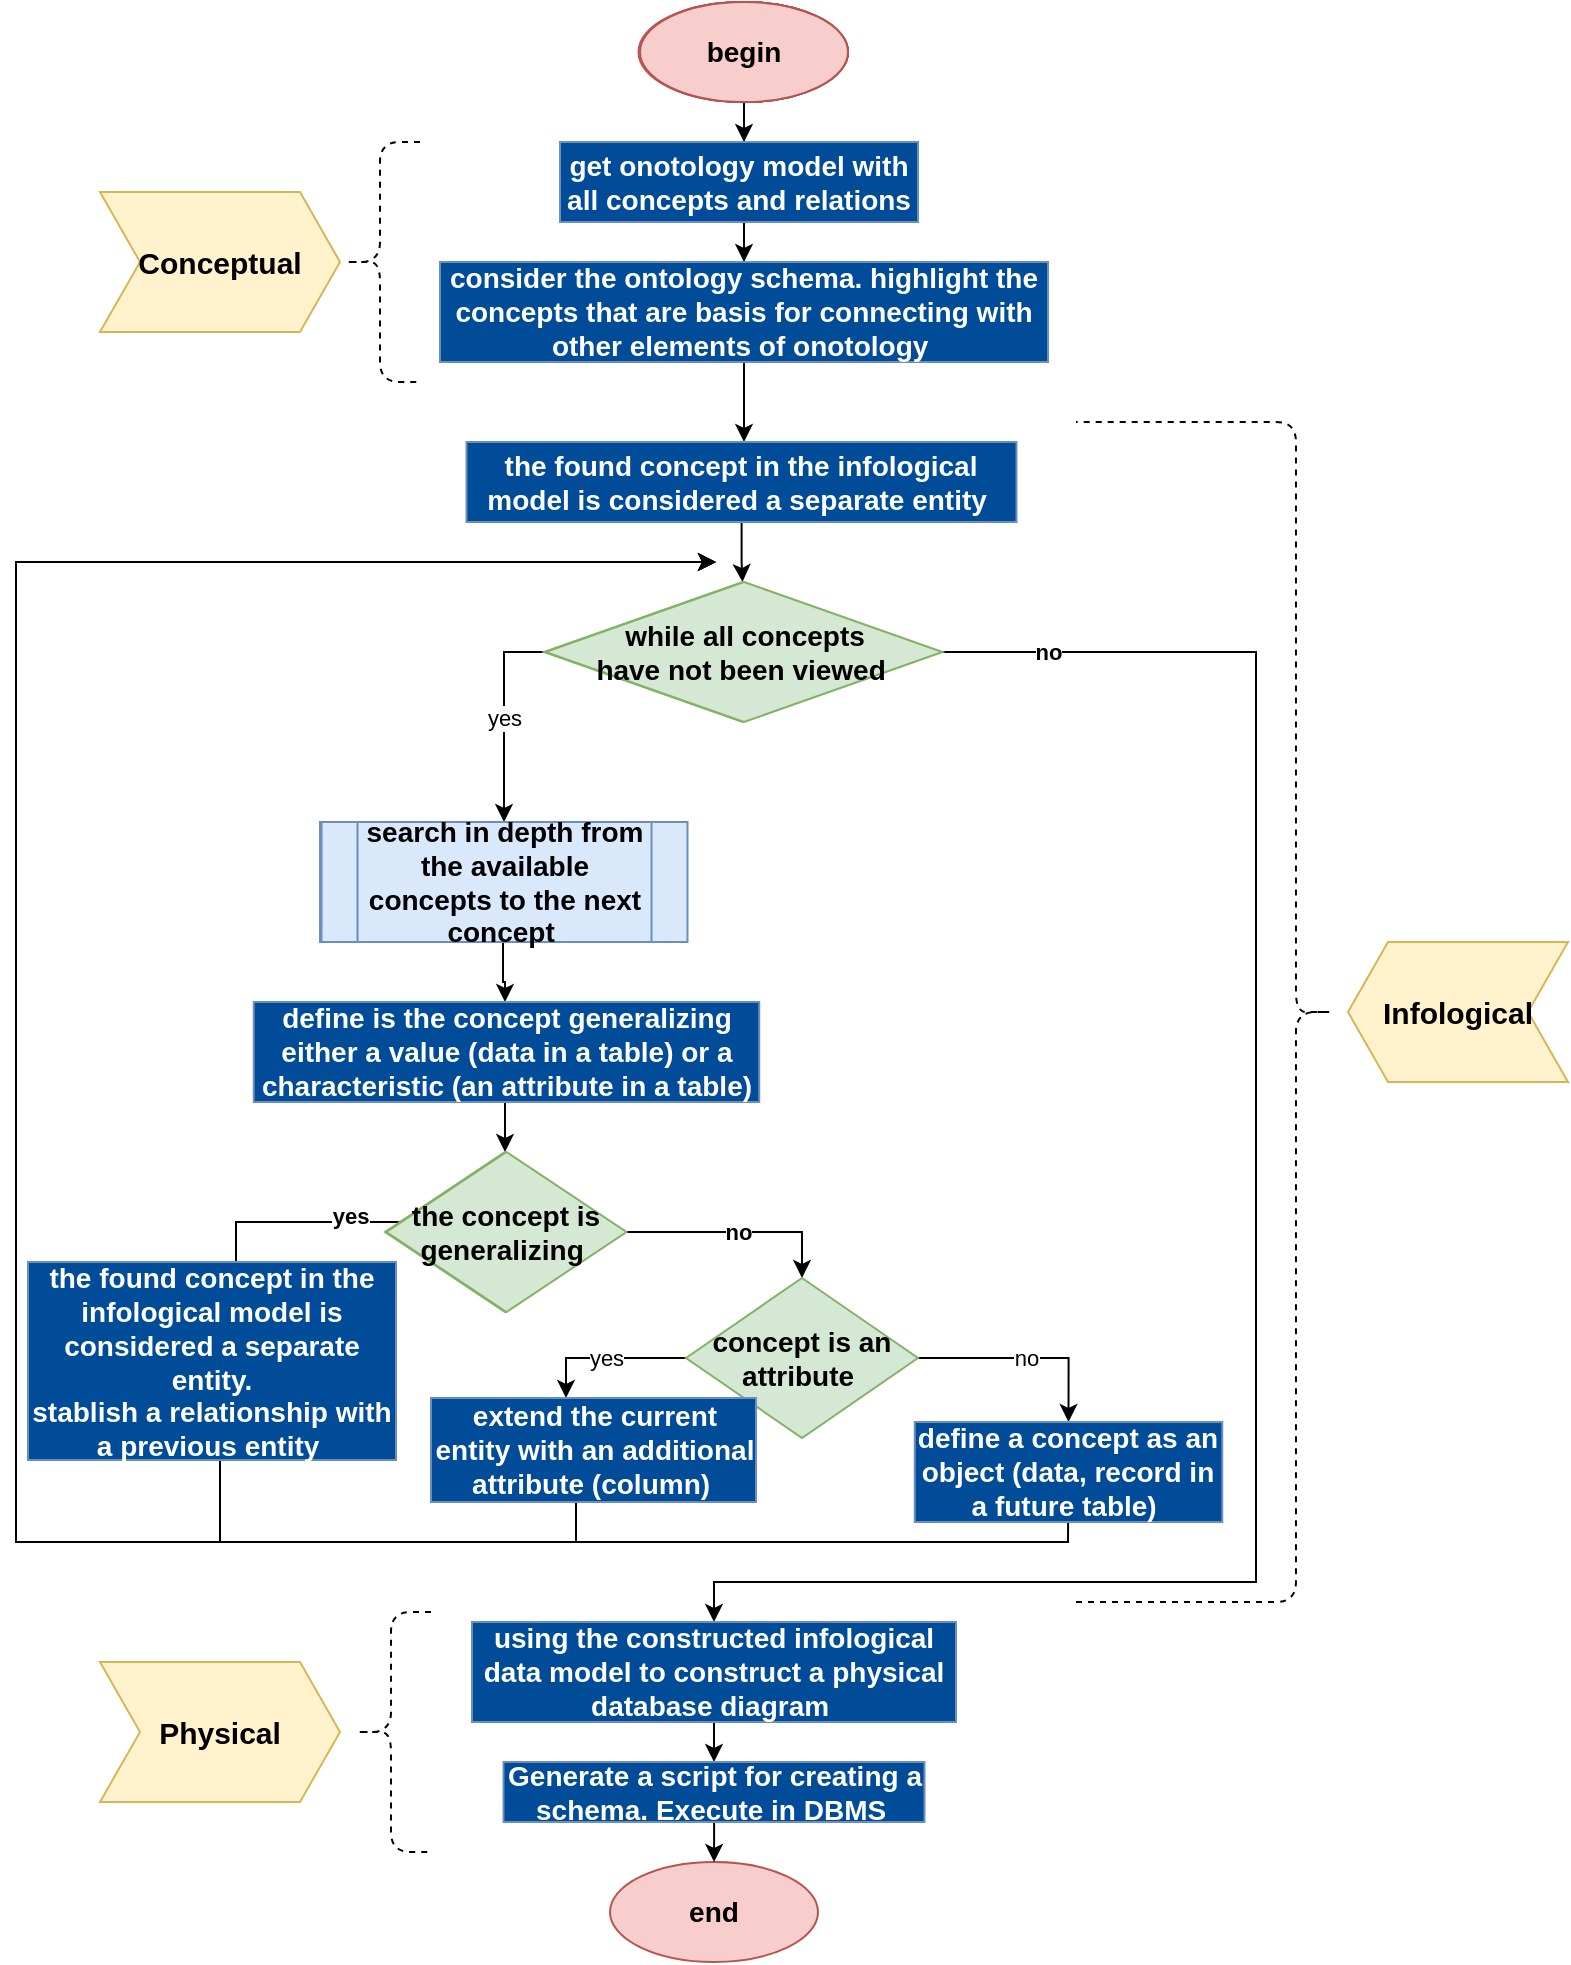 <mxfile version="14.6.10" type="github" pages="2">
  <diagram id="Xs16xnLaUw3Ui5Q5YbHP" name="Page-2">
    <mxGraphModel dx="1381" dy="764" grid="1" gridSize="10" guides="1" tooltips="1" connect="1" arrows="1" fold="1" page="1" pageScale="1" pageWidth="827" pageHeight="1169" math="0" shadow="0">
      <root>
        <mxCell id="WkHsH0A4d1GKPgpf2KQl-0" />
        <mxCell id="WkHsH0A4d1GKPgpf2KQl-1" parent="WkHsH0A4d1GKPgpf2KQl-0" />
        <mxCell id="WkHsH0A4d1GKPgpf2KQl-3" style="edgeStyle=orthogonalEdgeStyle;rounded=0;orthogonalLoop=1;jettySize=auto;html=1;" parent="WkHsH0A4d1GKPgpf2KQl-1" source="WkHsH0A4d1GKPgpf2KQl-4" target="WkHsH0A4d1GKPgpf2KQl-7" edge="1">
          <mxGeometry relative="1" as="geometry" />
        </mxCell>
        <mxCell id="WkHsH0A4d1GKPgpf2KQl-4" value="begin" style="ellipse;whiteSpace=wrap;html=1;" parent="WkHsH0A4d1GKPgpf2KQl-1" vertex="1">
          <mxGeometry x="362" y="10" width="104" height="50" as="geometry" />
        </mxCell>
        <mxCell id="WkHsH0A4d1GKPgpf2KQl-5" value="end" style="ellipse;whiteSpace=wrap;html=1;fontStyle=1;fillColor=#f8cecc;strokeColor=#b85450;fontSize=14;" parent="WkHsH0A4d1GKPgpf2KQl-1" vertex="1">
          <mxGeometry x="347" y="940" width="104" height="50" as="geometry" />
        </mxCell>
        <mxCell id="WkHsH0A4d1GKPgpf2KQl-6" style="edgeStyle=orthogonalEdgeStyle;rounded=0;orthogonalLoop=1;jettySize=auto;html=1;" parent="WkHsH0A4d1GKPgpf2KQl-1" source="WkHsH0A4d1GKPgpf2KQl-7" target="WkHsH0A4d1GKPgpf2KQl-44" edge="1">
          <mxGeometry relative="1" as="geometry">
            <mxPoint x="119.5" y="140" as="targetPoint" />
          </mxGeometry>
        </mxCell>
        <mxCell id="WkHsH0A4d1GKPgpf2KQl-7" value="get onotology model with all concepts and relations" style="rounded=0;whiteSpace=wrap;html=1;" parent="WkHsH0A4d1GKPgpf2KQl-1" vertex="1">
          <mxGeometry x="341" y="80" width="146" height="40" as="geometry" />
        </mxCell>
        <mxCell id="WkHsH0A4d1GKPgpf2KQl-8" style="edgeStyle=orthogonalEdgeStyle;rounded=0;orthogonalLoop=1;jettySize=auto;html=1;" parent="WkHsH0A4d1GKPgpf2KQl-1" source="WkHsH0A4d1GKPgpf2KQl-45" target="WkHsH0A4d1GKPgpf2KQl-12" edge="1">
          <mxGeometry relative="1" as="geometry">
            <mxPoint x="414.059" y="280" as="sourcePoint" />
          </mxGeometry>
        </mxCell>
        <mxCell id="WkHsH0A4d1GKPgpf2KQl-9" value="yes" style="edgeStyle=orthogonalEdgeStyle;rounded=0;orthogonalLoop=1;jettySize=auto;html=1;exitX=0;exitY=0.5;exitDx=0;exitDy=0;" parent="WkHsH0A4d1GKPgpf2KQl-1" source="WkHsH0A4d1GKPgpf2KQl-12" target="WkHsH0A4d1GKPgpf2KQl-15" edge="1">
          <mxGeometry relative="1" as="geometry">
            <Array as="points">
              <mxPoint x="294" y="335" />
            </Array>
          </mxGeometry>
        </mxCell>
        <mxCell id="WkHsH0A4d1GKPgpf2KQl-10" style="edgeStyle=orthogonalEdgeStyle;rounded=0;orthogonalLoop=1;jettySize=auto;html=1;entryX=0.5;entryY=0;entryDx=0;entryDy=0;" parent="WkHsH0A4d1GKPgpf2KQl-1" source="WkHsH0A4d1GKPgpf2KQl-12" target="WkHsH0A4d1GKPgpf2KQl-49" edge="1">
          <mxGeometry relative="1" as="geometry">
            <mxPoint x="413.25" y="840" as="targetPoint" />
            <Array as="points">
              <mxPoint x="670" y="335" />
              <mxPoint x="670" y="800" />
              <mxPoint x="399" y="800" />
            </Array>
          </mxGeometry>
        </mxCell>
        <mxCell id="WkHsH0A4d1GKPgpf2KQl-11" value="&lt;b&gt;no&lt;/b&gt;" style="edgeLabel;html=1;align=center;verticalAlign=middle;resizable=0;points=[];" parent="WkHsH0A4d1GKPgpf2KQl-10" vertex="1" connectable="0">
          <mxGeometry x="-0.886" relative="1" as="geometry">
            <mxPoint x="1" as="offset" />
          </mxGeometry>
        </mxCell>
        <mxCell id="WkHsH0A4d1GKPgpf2KQl-12" value="while all concepts &lt;br&gt;have not been viewed&amp;nbsp;" style="rhombus;whiteSpace=wrap;html=1;fillColor=#d5e8d4;strokeColor=#82b366;fontStyle=1" parent="WkHsH0A4d1GKPgpf2KQl-1" vertex="1">
          <mxGeometry x="314" y="300" width="198.5" height="70" as="geometry" />
        </mxCell>
        <mxCell id="WkHsH0A4d1GKPgpf2KQl-13" style="edgeStyle=orthogonalEdgeStyle;rounded=0;orthogonalLoop=1;jettySize=auto;html=1;" parent="WkHsH0A4d1GKPgpf2KQl-1" source="WkHsH0A4d1GKPgpf2KQl-44" edge="1">
          <mxGeometry relative="1" as="geometry">
            <mxPoint x="257.5" y="170" as="sourcePoint" />
            <mxPoint x="414" y="230" as="targetPoint" />
          </mxGeometry>
        </mxCell>
        <mxCell id="WkHsH0A4d1GKPgpf2KQl-14" style="edgeStyle=orthogonalEdgeStyle;rounded=0;orthogonalLoop=1;jettySize=auto;html=1;" parent="WkHsH0A4d1GKPgpf2KQl-1" source="WkHsH0A4d1GKPgpf2KQl-15" target="WkHsH0A4d1GKPgpf2KQl-46" edge="1">
          <mxGeometry relative="1" as="geometry">
            <mxPoint x="304" y="510" as="targetPoint" />
          </mxGeometry>
        </mxCell>
        <mxCell id="WkHsH0A4d1GKPgpf2KQl-15" value="&lt;span&gt;search in depth from the available concepts to the next concept&amp;nbsp;&lt;/span&gt;" style="shape=process;whiteSpace=wrap;html=1;backgroundOutline=1;fillColor=#dae8fc;strokeColor=#6c8ebf;fontStyle=1" parent="WkHsH0A4d1GKPgpf2KQl-1" vertex="1">
          <mxGeometry x="202" y="420" width="183" height="60" as="geometry" />
        </mxCell>
        <mxCell id="WkHsH0A4d1GKPgpf2KQl-16" style="edgeStyle=orthogonalEdgeStyle;rounded=0;orthogonalLoop=1;jettySize=auto;html=1;" parent="WkHsH0A4d1GKPgpf2KQl-1" source="WkHsH0A4d1GKPgpf2KQl-46" target="WkHsH0A4d1GKPgpf2KQl-20" edge="1">
          <mxGeometry relative="1" as="geometry">
            <mxPoint x="304" y="570" as="sourcePoint" />
          </mxGeometry>
        </mxCell>
        <mxCell id="WkHsH0A4d1GKPgpf2KQl-17" style="edgeStyle=orthogonalEdgeStyle;rounded=0;orthogonalLoop=1;jettySize=auto;html=1;entryX=0.5;entryY=0;entryDx=0;entryDy=0;fontColor=#FFFFFF;" parent="WkHsH0A4d1GKPgpf2KQl-1" source="WkHsH0A4d1GKPgpf2KQl-20" edge="1">
          <mxGeometry relative="1" as="geometry">
            <mxPoint x="160" y="656" as="targetPoint" />
            <Array as="points">
              <mxPoint x="160" y="620" />
            </Array>
          </mxGeometry>
        </mxCell>
        <mxCell id="WkHsH0A4d1GKPgpf2KQl-18" value="&lt;font color=&quot;#000000&quot;&gt;&lt;b&gt;yes&lt;/b&gt;&lt;/font&gt;" style="edgeLabel;html=1;align=center;verticalAlign=middle;resizable=0;points=[];fontColor=#FFFFFF;" parent="WkHsH0A4d1GKPgpf2KQl-17" vertex="1" connectable="0">
          <mxGeometry x="-0.573" y="-3" relative="1" as="geometry">
            <mxPoint as="offset" />
          </mxGeometry>
        </mxCell>
        <mxCell id="WkHsH0A4d1GKPgpf2KQl-19" value="&lt;font color=&quot;#000000&quot;&gt;&lt;b&gt;no&lt;/b&gt;&lt;/font&gt;" style="edgeStyle=orthogonalEdgeStyle;rounded=0;orthogonalLoop=1;jettySize=auto;html=1;entryX=0.5;entryY=0;entryDx=0;entryDy=0;fontColor=#FFFFFF;" parent="WkHsH0A4d1GKPgpf2KQl-1" source="WkHsH0A4d1GKPgpf2KQl-20" target="WkHsH0A4d1GKPgpf2KQl-23" edge="1">
          <mxGeometry relative="1" as="geometry" />
        </mxCell>
        <mxCell id="WkHsH0A4d1GKPgpf2KQl-20" value="the concept is generalizing&amp;nbsp;" style="rhombus;whiteSpace=wrap;html=1;fillColor=#d5e8d4;strokeColor=#82b366;fontStyle=1" parent="WkHsH0A4d1GKPgpf2KQl-1" vertex="1">
          <mxGeometry x="234.5" y="585" width="120" height="80" as="geometry" />
        </mxCell>
        <mxCell id="WkHsH0A4d1GKPgpf2KQl-21" value="yes" style="edgeStyle=orthogonalEdgeStyle;rounded=0;orthogonalLoop=1;jettySize=auto;html=1;" parent="WkHsH0A4d1GKPgpf2KQl-1" source="WkHsH0A4d1GKPgpf2KQl-23" target="WkHsH0A4d1GKPgpf2KQl-47" edge="1">
          <mxGeometry relative="1" as="geometry">
            <Array as="points">
              <mxPoint x="325" y="688" />
            </Array>
          </mxGeometry>
        </mxCell>
        <mxCell id="WkHsH0A4d1GKPgpf2KQl-22" value="no" style="edgeStyle=orthogonalEdgeStyle;rounded=0;orthogonalLoop=1;jettySize=auto;html=1;entryX=0.5;entryY=0;entryDx=0;entryDy=0;" parent="WkHsH0A4d1GKPgpf2KQl-1" source="WkHsH0A4d1GKPgpf2KQl-23" target="WkHsH0A4d1GKPgpf2KQl-28" edge="1">
          <mxGeometry relative="1" as="geometry" />
        </mxCell>
        <mxCell id="WkHsH0A4d1GKPgpf2KQl-23" value="concept is an attribute&amp;nbsp;" style="rhombus;whiteSpace=wrap;html=1;fillColor=#d5e8d4;strokeColor=#82b366;fontStyle=1;fontSize=14;" parent="WkHsH0A4d1GKPgpf2KQl-1" vertex="1">
          <mxGeometry x="385" y="648" width="116" height="80" as="geometry" />
        </mxCell>
        <mxCell id="WkHsH0A4d1GKPgpf2KQl-24" style="edgeStyle=orthogonalEdgeStyle;rounded=0;orthogonalLoop=1;jettySize=auto;html=1;" parent="WkHsH0A4d1GKPgpf2KQl-1" source="WkHsH0A4d1GKPgpf2KQl-66" edge="1">
          <mxGeometry relative="1" as="geometry">
            <mxPoint x="400" y="290" as="targetPoint" />
            <Array as="points">
              <mxPoint x="152" y="780" />
              <mxPoint x="50" y="780" />
              <mxPoint x="50" y="290" />
            </Array>
          </mxGeometry>
        </mxCell>
        <mxCell id="WkHsH0A4d1GKPgpf2KQl-25" value="&lt;span&gt;the found concept in the infological model is considered a separate entity.&lt;br&gt;stablish a relationship with a previous entity&amp;nbsp;&lt;br&gt;&lt;/span&gt;" style="rounded=0;whiteSpace=wrap;html=1;" parent="WkHsH0A4d1GKPgpf2KQl-1" vertex="1">
          <mxGeometry x="70" y="656" width="164" height="72" as="geometry" />
        </mxCell>
        <mxCell id="WkHsH0A4d1GKPgpf2KQl-26" style="edgeStyle=orthogonalEdgeStyle;rounded=0;orthogonalLoop=1;jettySize=auto;html=1;" parent="WkHsH0A4d1GKPgpf2KQl-1" source="WkHsH0A4d1GKPgpf2KQl-27" edge="1">
          <mxGeometry relative="1" as="geometry">
            <mxPoint x="400" y="290" as="targetPoint" />
            <Array as="points">
              <mxPoint x="330" y="780" />
              <mxPoint x="50" y="780" />
              <mxPoint x="50" y="290" />
            </Array>
          </mxGeometry>
        </mxCell>
        <mxCell id="WkHsH0A4d1GKPgpf2KQl-27" value="extend the current entity with an additional attribute (column)&amp;nbsp;" style="rounded=0;whiteSpace=wrap;html=1;" parent="WkHsH0A4d1GKPgpf2KQl-1" vertex="1">
          <mxGeometry x="257.5" y="708" width="145" height="42" as="geometry" />
        </mxCell>
        <mxCell id="WkHsH0A4d1GKPgpf2KQl-28" value="define a concept as an object (data, record in a future table)&amp;nbsp;" style="rounded=0;whiteSpace=wrap;html=1;" parent="WkHsH0A4d1GKPgpf2KQl-1" vertex="1">
          <mxGeometry x="512.5" y="720" width="127.5" height="42" as="geometry" />
        </mxCell>
        <mxCell id="WkHsH0A4d1GKPgpf2KQl-29" value="" style="endArrow=classic;html=1;rounded=0;" parent="WkHsH0A4d1GKPgpf2KQl-1" source="WkHsH0A4d1GKPgpf2KQl-28" edge="1">
          <mxGeometry width="50" height="50" relative="1" as="geometry">
            <mxPoint x="390" y="620" as="sourcePoint" />
            <mxPoint x="400" y="290" as="targetPoint" />
            <Array as="points">
              <mxPoint x="576" y="780" />
              <mxPoint x="450" y="780" />
              <mxPoint x="50" y="780" />
              <mxPoint x="50" y="290" />
            </Array>
          </mxGeometry>
        </mxCell>
        <mxCell id="WkHsH0A4d1GKPgpf2KQl-30" style="edgeStyle=orthogonalEdgeStyle;rounded=0;orthogonalLoop=1;jettySize=auto;html=1;" parent="WkHsH0A4d1GKPgpf2KQl-1" source="WkHsH0A4d1GKPgpf2KQl-49" target="WkHsH0A4d1GKPgpf2KQl-33" edge="1">
          <mxGeometry relative="1" as="geometry" />
        </mxCell>
        <mxCell id="WkHsH0A4d1GKPgpf2KQl-31" value="using the constructed infological data model to construct a physical database diagram&amp;nbsp;" style="rounded=0;whiteSpace=wrap;html=1;" parent="WkHsH0A4d1GKPgpf2KQl-1" vertex="1">
          <mxGeometry x="315" y="820" width="174" height="50" as="geometry" />
        </mxCell>
        <mxCell id="WkHsH0A4d1GKPgpf2KQl-32" style="edgeStyle=orthogonalEdgeStyle;rounded=0;orthogonalLoop=1;jettySize=auto;html=1;" parent="WkHsH0A4d1GKPgpf2KQl-1" source="WkHsH0A4d1GKPgpf2KQl-33" target="WkHsH0A4d1GKPgpf2KQl-5" edge="1">
          <mxGeometry relative="1" as="geometry" />
        </mxCell>
        <mxCell id="WkHsH0A4d1GKPgpf2KQl-33" value="Generate a script for creating a schema. Execute in DBMS&amp;nbsp;" style="rounded=0;whiteSpace=wrap;html=1;strokeColor=#6c8ebf;fillColor=#004C99;fontColor=#FFFFFF;fontStyle=1;fontSize=14;" parent="WkHsH0A4d1GKPgpf2KQl-1" vertex="1">
          <mxGeometry x="293.75" y="890" width="210.5" height="30" as="geometry" />
        </mxCell>
        <mxCell id="WkHsH0A4d1GKPgpf2KQl-34" value="begin" style="ellipse;whiteSpace=wrap;html=1;fontStyle=1;fillColor=#f8cecc;strokeColor=#b85450;" parent="WkHsH0A4d1GKPgpf2KQl-1" vertex="1">
          <mxGeometry x="362" y="10" width="104" height="50" as="geometry" />
        </mxCell>
        <mxCell id="WkHsH0A4d1GKPgpf2KQl-35" value="get onotology model with all concepts and relations" style="rounded=0;whiteSpace=wrap;html=1;" parent="WkHsH0A4d1GKPgpf2KQl-1" vertex="1">
          <mxGeometry x="341" y="80" width="146" height="40" as="geometry" />
        </mxCell>
        <mxCell id="WkHsH0A4d1GKPgpf2KQl-36" value="&lt;span&gt;the found concept in the infological model is considered a separate entity.&lt;br&gt;stablish a relationship with a previous entity&amp;nbsp;&lt;br&gt;&lt;/span&gt;" style="rounded=0;whiteSpace=wrap;html=1;" parent="WkHsH0A4d1GKPgpf2KQl-1" vertex="1">
          <mxGeometry x="70" y="656" width="164" height="72" as="geometry" />
        </mxCell>
        <mxCell id="WkHsH0A4d1GKPgpf2KQl-37" value="extend the current entity with an additional attribute (column)&amp;nbsp;" style="rounded=0;whiteSpace=wrap;html=1;" parent="WkHsH0A4d1GKPgpf2KQl-1" vertex="1">
          <mxGeometry x="257.5" y="708" width="145" height="42" as="geometry" />
        </mxCell>
        <mxCell id="WkHsH0A4d1GKPgpf2KQl-38" value="define a concept as an object (data, record in a future table)&amp;nbsp;" style="rounded=0;whiteSpace=wrap;html=1;" parent="WkHsH0A4d1GKPgpf2KQl-1" vertex="1">
          <mxGeometry x="512.5" y="720" width="127.5" height="42" as="geometry" />
        </mxCell>
        <mxCell id="WkHsH0A4d1GKPgpf2KQl-39" value="get onotology model with all concepts and relations" style="rounded=0;whiteSpace=wrap;html=1;" parent="WkHsH0A4d1GKPgpf2KQl-1" vertex="1">
          <mxGeometry x="341" y="80" width="146" height="40" as="geometry" />
        </mxCell>
        <mxCell id="WkHsH0A4d1GKPgpf2KQl-40" value="&lt;span&gt;the found concept in the infological model is considered a separate entity.&lt;br&gt;stablish a relationship with a previous entity&amp;nbsp;&lt;br&gt;&lt;/span&gt;" style="rounded=0;whiteSpace=wrap;html=1;" parent="WkHsH0A4d1GKPgpf2KQl-1" vertex="1">
          <mxGeometry x="70" y="656" width="164" height="72" as="geometry" />
        </mxCell>
        <mxCell id="WkHsH0A4d1GKPgpf2KQl-41" value="extend the current entity with an additional attribute (column)&amp;nbsp;" style="rounded=0;whiteSpace=wrap;html=1;" parent="WkHsH0A4d1GKPgpf2KQl-1" vertex="1">
          <mxGeometry x="257.5" y="708" width="145" height="42" as="geometry" />
        </mxCell>
        <mxCell id="WkHsH0A4d1GKPgpf2KQl-42" value="define a concept as an object (data, record in a future table)&amp;nbsp;" style="rounded=0;whiteSpace=wrap;html=1;" parent="WkHsH0A4d1GKPgpf2KQl-1" vertex="1">
          <mxGeometry x="512.5" y="720" width="127.5" height="42" as="geometry" />
        </mxCell>
        <mxCell id="WkHsH0A4d1GKPgpf2KQl-43" value="get onotology model with all concepts and relations" style="rounded=0;whiteSpace=wrap;html=1;strokeColor=#6c8ebf;fillColor=#004C99;fontColor=#FFFFFF;fontStyle=1" parent="WkHsH0A4d1GKPgpf2KQl-1" vertex="1">
          <mxGeometry x="341" y="80" width="146" height="40" as="geometry" />
        </mxCell>
        <mxCell id="WkHsH0A4d1GKPgpf2KQl-44" value="consider the ontology schema. highlight the concepts that are basis for connecting with other elements of onotology&amp;nbsp;" style="rounded=0;whiteSpace=wrap;html=1;strokeColor=#6c8ebf;fillColor=#004C99;fontColor=#FFFFFF;fontStyle=1" parent="WkHsH0A4d1GKPgpf2KQl-1" vertex="1">
          <mxGeometry x="276" y="140" width="276" height="50" as="geometry" />
        </mxCell>
        <mxCell id="WkHsH0A4d1GKPgpf2KQl-45" value="the found concept in the infological model is considered a separate entity&amp;nbsp;" style="rounded=0;whiteSpace=wrap;html=1;strokeColor=#6c8ebf;fillColor=#004C99;fontColor=#FFFFFF;fontStyle=1;fontSize=14;" parent="WkHsH0A4d1GKPgpf2KQl-1" vertex="1">
          <mxGeometry x="275.25" y="230" width="275" height="40" as="geometry" />
        </mxCell>
        <mxCell id="WkHsH0A4d1GKPgpf2KQl-46" value="&lt;span&gt;define is the concept generalizing either a value (data in a table) or a characteristic (an attribute in a table)&lt;/span&gt;" style="rounded=0;whiteSpace=wrap;html=1;strokeColor=#6c8ebf;fillColor=#004C99;fontColor=#FFFFFF;fontStyle=1" parent="WkHsH0A4d1GKPgpf2KQl-1" vertex="1">
          <mxGeometry x="186.5" y="510" width="216" height="50" as="geometry" />
        </mxCell>
        <mxCell id="WkHsH0A4d1GKPgpf2KQl-47" value="extend the current entity with an additional attribute (column)&amp;nbsp;" style="rounded=0;whiteSpace=wrap;html=1;strokeColor=#6c8ebf;fillColor=#004C99;fontColor=#FFFFFF;fontStyle=1;fontSize=14;" parent="WkHsH0A4d1GKPgpf2KQl-1" vertex="1">
          <mxGeometry x="257.5" y="708" width="162.5" height="52" as="geometry" />
        </mxCell>
        <mxCell id="WkHsH0A4d1GKPgpf2KQl-48" value="define a concept as an object (data, record in a future table)&amp;nbsp;" style="rounded=0;whiteSpace=wrap;html=1;strokeColor=#6c8ebf;fillColor=#004C99;fontColor=#FFFFFF;fontStyle=1;fontSize=14;" parent="WkHsH0A4d1GKPgpf2KQl-1" vertex="1">
          <mxGeometry x="499.38" y="720" width="153.75" height="50" as="geometry" />
        </mxCell>
        <mxCell id="WkHsH0A4d1GKPgpf2KQl-49" value="using the constructed infological data model to construct a physical database diagram&amp;nbsp;" style="rounded=0;whiteSpace=wrap;html=1;strokeColor=#6c8ebf;fillColor=#004C99;fontColor=#FFFFFF;fontStyle=1;fontSize=14;" parent="WkHsH0A4d1GKPgpf2KQl-1" vertex="1">
          <mxGeometry x="278" y="820" width="242" height="50" as="geometry" />
        </mxCell>
        <mxCell id="WkHsH0A4d1GKPgpf2KQl-50" value="Conceptual" style="shape=step;perimeter=stepPerimeter;whiteSpace=wrap;html=1;fixedSize=1;fillColor=#fff2cc;strokeColor=#d6b656;fontStyle=1;fontSize=15;" parent="WkHsH0A4d1GKPgpf2KQl-1" vertex="1">
          <mxGeometry x="92" y="105" width="120" height="70" as="geometry" />
        </mxCell>
        <mxCell id="WkHsH0A4d1GKPgpf2KQl-51" value="Infological" style="shape=step;perimeter=stepPerimeter;whiteSpace=wrap;html=1;fixedSize=1;fillColor=#fff2cc;direction=west;strokeColor=#d6b656;fontStyle=1;fontSize=15;" parent="WkHsH0A4d1GKPgpf2KQl-1" vertex="1">
          <mxGeometry x="716" y="480" width="110" height="70" as="geometry" />
        </mxCell>
        <mxCell id="WkHsH0A4d1GKPgpf2KQl-52" value="Physical" style="shape=step;perimeter=stepPerimeter;whiteSpace=wrap;html=1;fixedSize=1;fillColor=#fff2cc;strokeColor=#d6b656;fontStyle=1;fontSize=15;" parent="WkHsH0A4d1GKPgpf2KQl-1" vertex="1">
          <mxGeometry x="92" y="840" width="120" height="70" as="geometry" />
        </mxCell>
        <mxCell id="WkHsH0A4d1GKPgpf2KQl-53" value="" style="shape=curlyBracket;whiteSpace=wrap;html=1;rounded=1;fillColor=#004C99;fontColor=#FFFFFF;dashed=1;" parent="WkHsH0A4d1GKPgpf2KQl-1" vertex="1">
          <mxGeometry x="212" y="80" width="40" height="120" as="geometry" />
        </mxCell>
        <mxCell id="WkHsH0A4d1GKPgpf2KQl-54" value="" style="shape=curlyBracket;whiteSpace=wrap;html=1;rounded=1;fillColor=#004C99;fontColor=#FFFFFF;dashed=1;rotation=-180;size=0.154;" parent="WkHsH0A4d1GKPgpf2KQl-1" vertex="1">
          <mxGeometry x="580" y="220" width="130" height="590" as="geometry" />
        </mxCell>
        <mxCell id="WkHsH0A4d1GKPgpf2KQl-55" value="" style="shape=curlyBracket;whiteSpace=wrap;html=1;rounded=1;fillColor=#004C99;fontColor=#FFFFFF;dashed=1;" parent="WkHsH0A4d1GKPgpf2KQl-1" vertex="1">
          <mxGeometry x="217.5" y="815" width="40" height="120" as="geometry" />
        </mxCell>
        <mxCell id="WkHsH0A4d1GKPgpf2KQl-56" value="get onotology model with all concepts and relations" style="rounded=0;whiteSpace=wrap;html=1;strokeColor=#6c8ebf;fillColor=#004C99;fontColor=#FFFFFF;fontStyle=1" parent="WkHsH0A4d1GKPgpf2KQl-1" vertex="1">
          <mxGeometry x="340.25" y="80" width="146" height="40" as="geometry" />
        </mxCell>
        <mxCell id="WkHsH0A4d1GKPgpf2KQl-57" value="begin" style="ellipse;whiteSpace=wrap;html=1;fontStyle=1;fillColor=#f8cecc;strokeColor=#b85450;" parent="WkHsH0A4d1GKPgpf2KQl-1" vertex="1">
          <mxGeometry x="361.25" y="10" width="104" height="50" as="geometry" />
        </mxCell>
        <mxCell id="WkHsH0A4d1GKPgpf2KQl-58" value="consider the ontology schema. highlight the concepts that are basis for connecting with other elements of onotology&amp;nbsp;" style="rounded=0;whiteSpace=wrap;html=1;strokeColor=#6c8ebf;fillColor=#004C99;fontColor=#FFFFFF;fontStyle=1" parent="WkHsH0A4d1GKPgpf2KQl-1" vertex="1">
          <mxGeometry x="275.25" y="140" width="276" height="50" as="geometry" />
        </mxCell>
        <mxCell id="WkHsH0A4d1GKPgpf2KQl-59" value="get onotology model with all concepts and relations" style="rounded=0;whiteSpace=wrap;html=1;strokeColor=#6c8ebf;fillColor=#004C99;fontColor=#FFFFFF;fontStyle=1;fontSize=14;" parent="WkHsH0A4d1GKPgpf2KQl-1" vertex="1">
          <mxGeometry x="322" y="80" width="179" height="40" as="geometry" />
        </mxCell>
        <mxCell id="WkHsH0A4d1GKPgpf2KQl-60" value="begin" style="ellipse;whiteSpace=wrap;html=1;fontStyle=1;fillColor=#f8cecc;strokeColor=#b85450;fontSize=14;" parent="WkHsH0A4d1GKPgpf2KQl-1" vertex="1">
          <mxGeometry x="362" y="10" width="104" height="50" as="geometry" />
        </mxCell>
        <mxCell id="WkHsH0A4d1GKPgpf2KQl-61" value="consider the ontology schema. highlight the concepts that are basis for connecting with other elements of onotology&amp;nbsp;" style="rounded=0;whiteSpace=wrap;html=1;strokeColor=#6c8ebf;fillColor=#004C99;fontColor=#FFFFFF;fontStyle=1;fontSize=14;" parent="WkHsH0A4d1GKPgpf2KQl-1" vertex="1">
          <mxGeometry x="262" y="140" width="304" height="50" as="geometry" />
        </mxCell>
        <mxCell id="WkHsH0A4d1GKPgpf2KQl-62" value="while all concepts &lt;br style=&quot;font-size: 14px;&quot;&gt;have not been viewed&amp;nbsp;" style="rhombus;whiteSpace=wrap;html=1;fillColor=#d5e8d4;strokeColor=#82b366;fontStyle=1;fontSize=14;" parent="WkHsH0A4d1GKPgpf2KQl-1" vertex="1">
          <mxGeometry x="314.75" y="300" width="198.5" height="70" as="geometry" />
        </mxCell>
        <mxCell id="WkHsH0A4d1GKPgpf2KQl-63" value="&lt;span style=&quot;font-size: 14px;&quot;&gt;search in depth from the available concepts to the next concept&amp;nbsp;&lt;/span&gt;" style="shape=process;whiteSpace=wrap;html=1;backgroundOutline=1;fillColor=#dae8fc;strokeColor=#6c8ebf;fontStyle=1;fontSize=14;" parent="WkHsH0A4d1GKPgpf2KQl-1" vertex="1">
          <mxGeometry x="202.75" y="420" width="183" height="60" as="geometry" />
        </mxCell>
        <mxCell id="WkHsH0A4d1GKPgpf2KQl-64" value="&lt;span style=&quot;font-size: 14px;&quot;&gt;define is the concept generalizing either a value (data in a table) or a characteristic (an attribute in a table)&lt;/span&gt;" style="rounded=0;whiteSpace=wrap;html=1;strokeColor=#6c8ebf;fillColor=#004C99;fontColor=#FFFFFF;fontStyle=1;fontSize=14;" parent="WkHsH0A4d1GKPgpf2KQl-1" vertex="1">
          <mxGeometry x="168.87" y="510" width="252.75" height="50" as="geometry" />
        </mxCell>
        <mxCell id="WkHsH0A4d1GKPgpf2KQl-65" value="the concept is generalizing&amp;nbsp;" style="rhombus;whiteSpace=wrap;html=1;fillColor=#d5e8d4;strokeColor=#82b366;fontStyle=1;fontSize=14;" parent="WkHsH0A4d1GKPgpf2KQl-1" vertex="1">
          <mxGeometry x="235.25" y="585" width="120" height="80" as="geometry" />
        </mxCell>
        <mxCell id="WkHsH0A4d1GKPgpf2KQl-66" value="&lt;span style=&quot;font-size: 14px;&quot;&gt;the found concept in the infological model is considered a separate entity.&lt;br style=&quot;font-size: 14px;&quot;&gt;stablish a relationship with a previous entity&amp;nbsp;&lt;br style=&quot;font-size: 14px;&quot;&gt;&lt;/span&gt;" style="rounded=0;whiteSpace=wrap;html=1;strokeColor=#6c8ebf;fillColor=#004C99;fontColor=#FFFFFF;fontStyle=1;fontSize=14;" parent="WkHsH0A4d1GKPgpf2KQl-1" vertex="1">
          <mxGeometry x="56" y="640" width="184" height="99" as="geometry" />
        </mxCell>
      </root>
    </mxGraphModel>
  </diagram>
  <diagram id="W0JrejkrKNAfyVRUuCBG" name="Page-1">
    <mxGraphModel dx="1381" dy="764" grid="1" gridSize="10" guides="1" tooltips="1" connect="1" arrows="1" fold="1" page="1" pageScale="1" pageWidth="827" pageHeight="1169" math="0" shadow="0">
      <root>
        <mxCell id="0" />
        <mxCell id="1" parent="0" />
        <mxCell id="foj42oKncolvxfM3P03S-4" value="can take a value" style="rounded=0;orthogonalLoop=1;jettySize=auto;html=1;" edge="1" parent="1" source="foj42oKncolvxfM3P03S-1" target="foj42oKncolvxfM3P03S-2">
          <mxGeometry relative="1" as="geometry">
            <Array as="points" />
          </mxGeometry>
        </mxCell>
        <mxCell id="foj42oKncolvxfM3P03S-5" value="&lt;span style=&quot;color: rgb(0 , 0 , 0) ; font-family: &amp;#34;helvetica&amp;#34; ; font-size: 11px ; font-style: normal ; font-weight: 400 ; letter-spacing: normal ; text-align: center ; text-indent: 0px ; text-transform: none ; word-spacing: 0px ; background-color: rgb(255 , 255 , 255) ; display: inline ; float: none&quot;&gt;can take a value&lt;/span&gt;" style="edgeStyle=none;rounded=0;orthogonalLoop=1;jettySize=auto;html=1;" edge="1" parent="1" source="foj42oKncolvxfM3P03S-1" target="foj42oKncolvxfM3P03S-3">
          <mxGeometry relative="1" as="geometry">
            <Array as="points">
              <mxPoint x="340" y="115" />
            </Array>
          </mxGeometry>
        </mxCell>
        <mxCell id="foj42oKncolvxfM3P03S-8" value="&lt;span style=&quot;color: rgb(0 , 0 , 0) ; font-family: &amp;#34;helvetica&amp;#34; ; font-size: 11px ; font-style: normal ; font-weight: 400 ; letter-spacing: normal ; text-align: center ; text-indent: 0px ; text-transform: none ; word-spacing: 0px ; background-color: rgb(255 , 255 , 255) ; display: inline ; float: none&quot;&gt;can take a value&lt;/span&gt;" style="edgeStyle=none;rounded=0;orthogonalLoop=1;jettySize=auto;html=1;" edge="1" parent="1" source="foj42oKncolvxfM3P03S-1" target="foj42oKncolvxfM3P03S-7">
          <mxGeometry relative="1" as="geometry" />
        </mxCell>
        <mxCell id="foj42oKncolvxfM3P03S-1" value="Station" style="rounded=1;whiteSpace=wrap;html=1;fillColor=#dae8fc;strokeColor=#6c8ebf;" vertex="1" parent="1">
          <mxGeometry x="190" y="100" width="90" height="30" as="geometry" />
        </mxCell>
        <mxCell id="foj42oKncolvxfM3P03S-2" value="Thermal power plant" style="rounded=1;whiteSpace=wrap;html=1;fillColor=#dae8fc;strokeColor=#6c8ebf;" vertex="1" parent="1">
          <mxGeometry x="380" y="30" width="120" height="30" as="geometry" />
        </mxCell>
        <mxCell id="foj42oKncolvxfM3P03S-3" value="Diesel power statio" style="rounded=1;whiteSpace=wrap;html=1;fillColor=#dae8fc;strokeColor=#6c8ebf;" vertex="1" parent="1">
          <mxGeometry x="414" y="100" width="116" height="30" as="geometry" />
        </mxCell>
        <mxCell id="foj42oKncolvxfM3P03S-7" value="Boiler station" style="rounded=1;whiteSpace=wrap;html=1;fillColor=#dae8fc;strokeColor=#6c8ebf;" vertex="1" parent="1">
          <mxGeometry x="410" y="170" width="90" height="30" as="geometry" />
        </mxCell>
      </root>
    </mxGraphModel>
  </diagram>
</mxfile>
